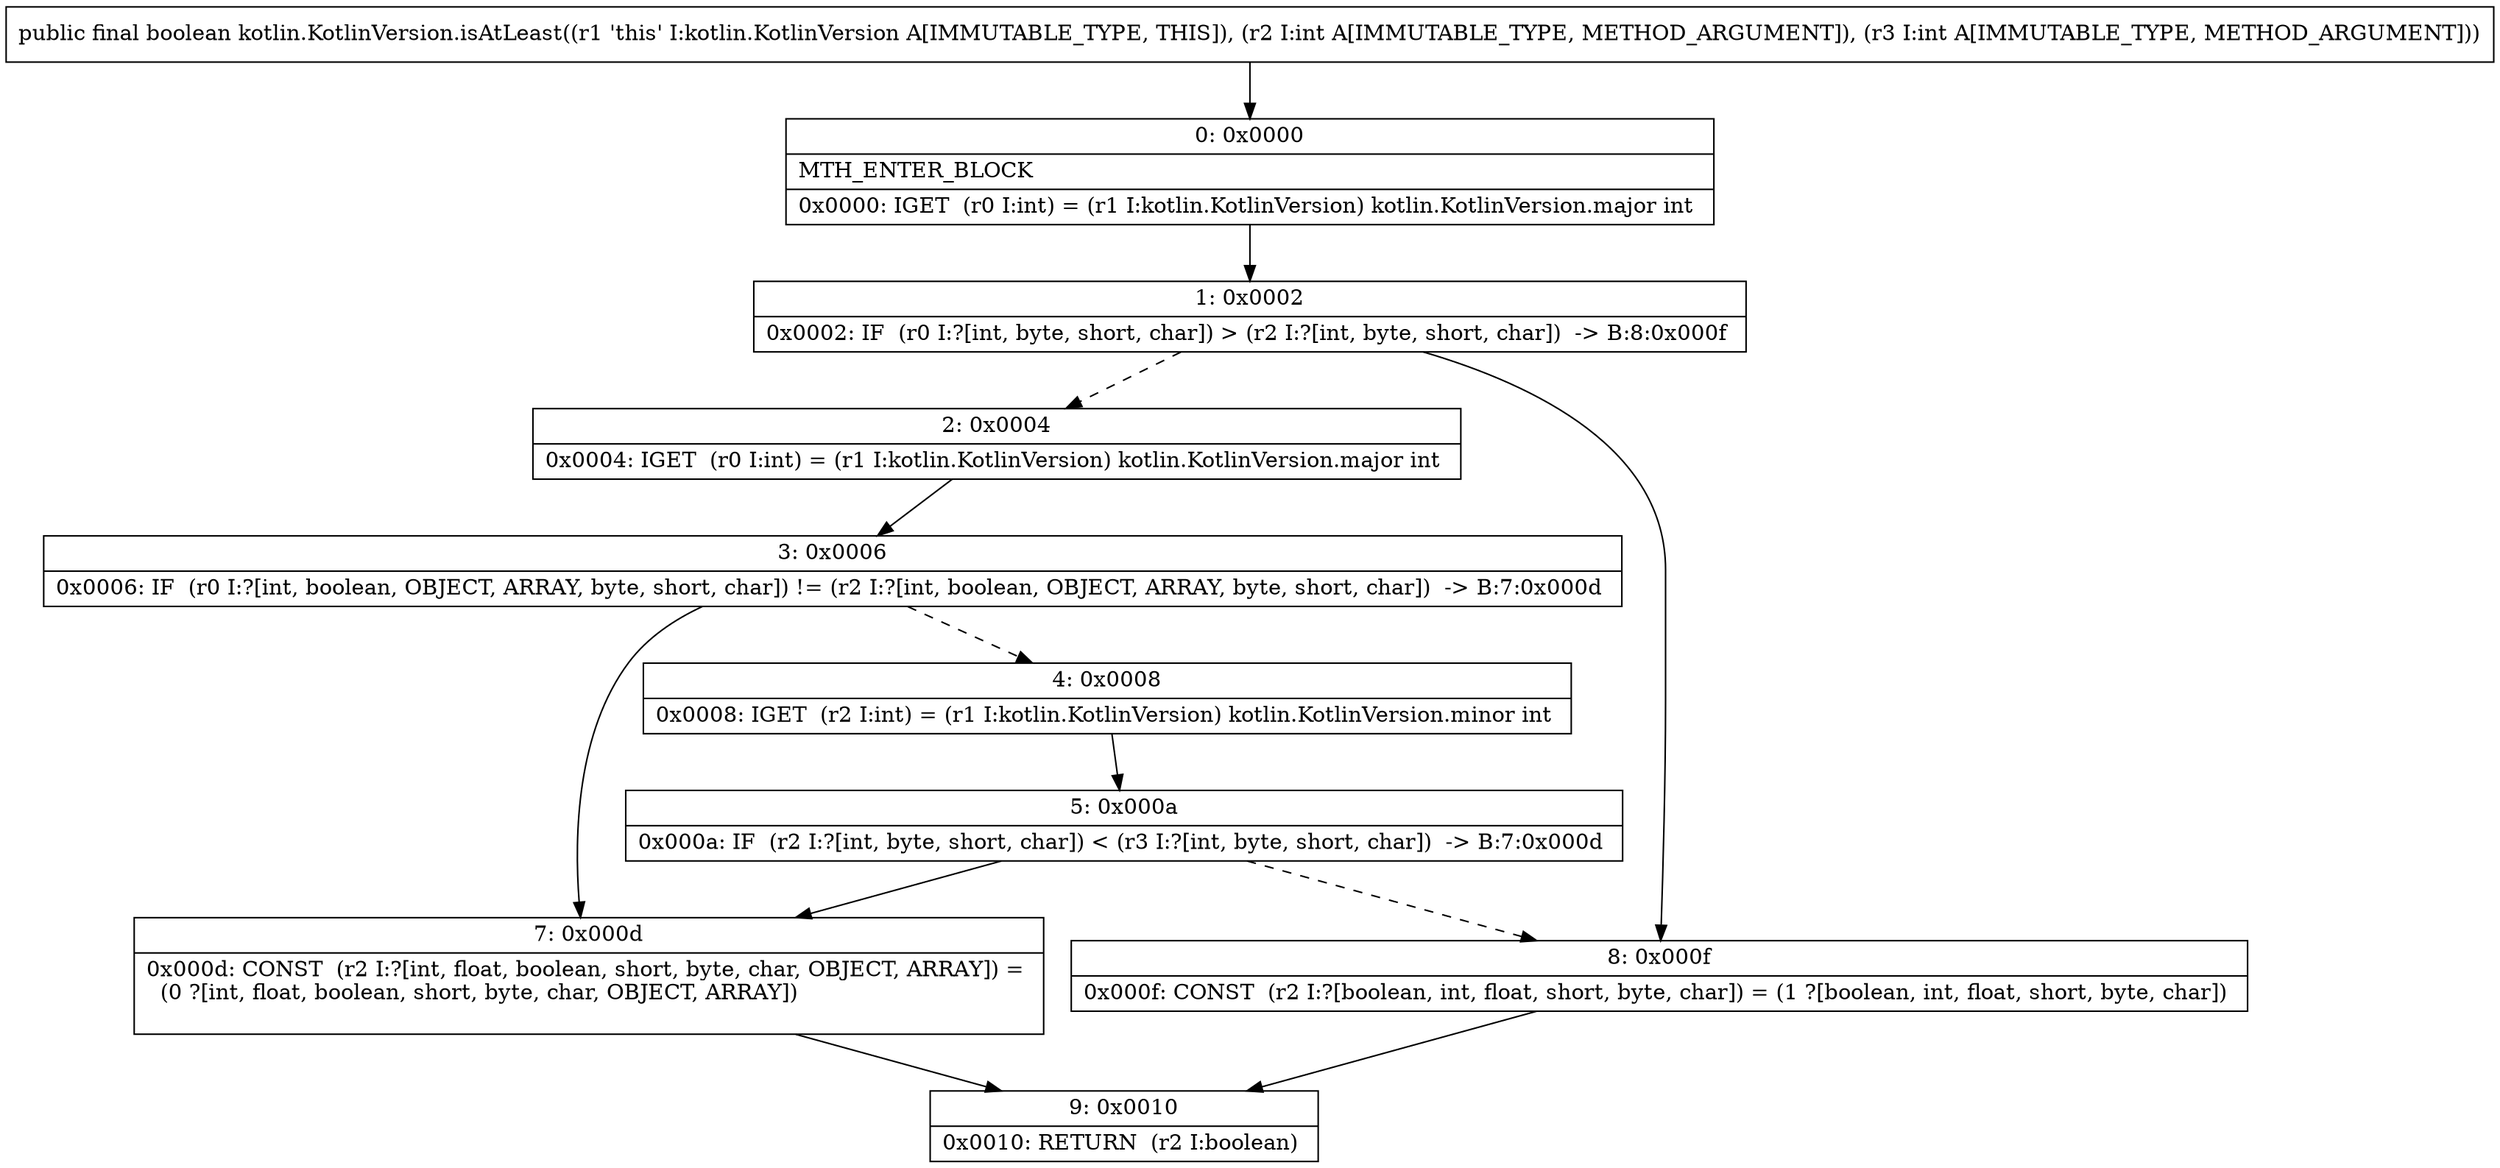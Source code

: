 digraph "CFG forkotlin.KotlinVersion.isAtLeast(II)Z" {
Node_0 [shape=record,label="{0\:\ 0x0000|MTH_ENTER_BLOCK\l|0x0000: IGET  (r0 I:int) = (r1 I:kotlin.KotlinVersion) kotlin.KotlinVersion.major int \l}"];
Node_1 [shape=record,label="{1\:\ 0x0002|0x0002: IF  (r0 I:?[int, byte, short, char]) \> (r2 I:?[int, byte, short, char])  \-\> B:8:0x000f \l}"];
Node_2 [shape=record,label="{2\:\ 0x0004|0x0004: IGET  (r0 I:int) = (r1 I:kotlin.KotlinVersion) kotlin.KotlinVersion.major int \l}"];
Node_3 [shape=record,label="{3\:\ 0x0006|0x0006: IF  (r0 I:?[int, boolean, OBJECT, ARRAY, byte, short, char]) != (r2 I:?[int, boolean, OBJECT, ARRAY, byte, short, char])  \-\> B:7:0x000d \l}"];
Node_4 [shape=record,label="{4\:\ 0x0008|0x0008: IGET  (r2 I:int) = (r1 I:kotlin.KotlinVersion) kotlin.KotlinVersion.minor int \l}"];
Node_5 [shape=record,label="{5\:\ 0x000a|0x000a: IF  (r2 I:?[int, byte, short, char]) \< (r3 I:?[int, byte, short, char])  \-\> B:7:0x000d \l}"];
Node_7 [shape=record,label="{7\:\ 0x000d|0x000d: CONST  (r2 I:?[int, float, boolean, short, byte, char, OBJECT, ARRAY]) = \l  (0 ?[int, float, boolean, short, byte, char, OBJECT, ARRAY])\l \l}"];
Node_8 [shape=record,label="{8\:\ 0x000f|0x000f: CONST  (r2 I:?[boolean, int, float, short, byte, char]) = (1 ?[boolean, int, float, short, byte, char]) \l}"];
Node_9 [shape=record,label="{9\:\ 0x0010|0x0010: RETURN  (r2 I:boolean) \l}"];
MethodNode[shape=record,label="{public final boolean kotlin.KotlinVersion.isAtLeast((r1 'this' I:kotlin.KotlinVersion A[IMMUTABLE_TYPE, THIS]), (r2 I:int A[IMMUTABLE_TYPE, METHOD_ARGUMENT]), (r3 I:int A[IMMUTABLE_TYPE, METHOD_ARGUMENT])) }"];
MethodNode -> Node_0;
Node_0 -> Node_1;
Node_1 -> Node_2[style=dashed];
Node_1 -> Node_8;
Node_2 -> Node_3;
Node_3 -> Node_4[style=dashed];
Node_3 -> Node_7;
Node_4 -> Node_5;
Node_5 -> Node_7;
Node_5 -> Node_8[style=dashed];
Node_7 -> Node_9;
Node_8 -> Node_9;
}

